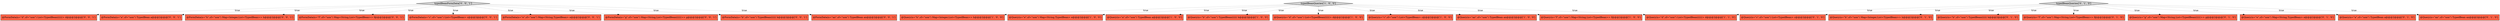 digraph {
24 [style = filled, label = "@FormData(n=\"d\",cf=\"uon\") List<TypedBean((((((> d@@@2@@@['0', '0', '1']", fillcolor = tomato, shape = box image = "AAA0AAABBB3BBB"];
6 [style = filled, label = "@Query(n=\"h\",cf=\"uon\") Map<Integer,List<TypedBean>> h@@@2@@@['1', '0', '0']", fillcolor = tomato, shape = box image = "AAA0AAABBB1BBB"];
9 [style = filled, label = "@Query(n=\"d\",cf=\"uon\") List<TypedBean((((((> d@@@2@@@['1', '1', '0']", fillcolor = tomato, shape = box image = "AAA0AAABBB1BBB"];
14 [style = filled, label = "@Query(n=\"c\",cf=\"uon\") List<TypedBean> c@@@2@@@['0', '1', '0']", fillcolor = tomato, shape = box image = "AAA0AAABBB2BBB"];
19 [style = filled, label = "@FormData(n=\"a\",cf=\"uon\") TypedBean a@@@2@@@['0', '0', '1']", fillcolor = tomato, shape = box image = "AAA0AAABBB3BBB"];
3 [style = filled, label = "@Query(n=\"e\",cf=\"uon\") Map<String,TypedBean> e@@@2@@@['1', '0', '0']", fillcolor = tomato, shape = box image = "AAA0AAABBB1BBB"];
25 [style = filled, label = "@FormData(n=\"h\",cf=\"uon\") Map<Integer,List<TypedBean>> h@@@2@@@['0', '0', '1']", fillcolor = tomato, shape = box image = "AAA0AAABBB3BBB"];
4 [style = filled, label = "@Query(n=\"a\",cf=\"uon\") TypedBean a@@@2@@@['1', '0', '0']", fillcolor = tomato, shape = box image = "AAA0AAABBB1BBB"];
5 [style = filled, label = "@Query(n=\"b\",cf=\"uon\") TypedBean(((((( b@@@2@@@['1', '0', '0']", fillcolor = tomato, shape = box image = "AAA0AAABBB1BBB"];
11 [style = filled, label = "@Query(n=\"h\",cf=\"uon\") Map<Integer,List<TypedBean>> h@@@2@@@['0', '1', '0']", fillcolor = tomato, shape = box image = "AAA0AAABBB2BBB"];
23 [style = filled, label = "@FormData(n=\"f\",cf=\"uon\") Map<String,List<TypedBean>> f@@@2@@@['0', '0', '1']", fillcolor = tomato, shape = box image = "AAA0AAABBB3BBB"];
10 [style = filled, label = "@Query(n=\"b\",cf=\"uon\") TypedBean(((((( b@@@2@@@['0', '1', '0']", fillcolor = tomato, shape = box image = "AAA0AAABBB2BBB"];
20 [style = filled, label = "@FormData(n=\"c\",cf=\"uon\") List<TypedBean> c@@@2@@@['0', '0', '1']", fillcolor = tomato, shape = box image = "AAA0AAABBB3BBB"];
2 [style = filled, label = "@Query(n=\"d\",cf=\"uon\") List<TypedBean((((((> d@@@2@@@['1', '0', '0']", fillcolor = tomato, shape = box image = "AAA0AAABBB1BBB"];
13 [style = filled, label = "@Query(n=\"f\",cf=\"uon\") Map<String,List<TypedBean>> f@@@2@@@['0', '1', '0']", fillcolor = tomato, shape = box image = "AAA0AAABBB2BBB"];
15 [style = filled, label = "@Query(n=\"g\",cf=\"uon\") Map<String,List<TypedBean((((((>> g@@@2@@@['0', '1', '0']", fillcolor = tomato, shape = box image = "AAA0AAABBB2BBB"];
28 [style = filled, label = "@FormData(n=\"e\",cf=\"uon\") Map<String,TypedBean> e@@@2@@@['0', '0', '1']", fillcolor = tomato, shape = box image = "AAA0AAABBB3BBB"];
21 [style = filled, label = "@FormData(n=\"g\",cf=\"uon\") Map<String,List<TypedBean((((((>> g@@@2@@@['0', '0', '1']", fillcolor = tomato, shape = box image = "AAA0AAABBB3BBB"];
16 [style = filled, label = "@Query(n=\"e\",cf=\"uon\") Map<String,TypedBean> e@@@2@@@['0', '1', '0']", fillcolor = tomato, shape = box image = "AAA0AAABBB2BBB"];
22 [style = filled, label = "@FormData(n=\"b\",cf=\"uon\") TypedBean(((((( b@@@2@@@['0', '0', '1']", fillcolor = tomato, shape = box image = "AAA0AAABBB3BBB"];
26 [style = filled, label = "typedBeanFormData['0', '0', '1']", fillcolor = lightgray, shape = diamond image = "AAA0AAABBB3BBB"];
8 [style = filled, label = "@Query(n=\"c\",cf=\"uon\") List<TypedBean> c@@@2@@@['1', '0', '0']", fillcolor = tomato, shape = box image = "AAA0AAABBB1BBB"];
18 [style = filled, label = "typedBeanQueries['0', '1', '0']", fillcolor = lightgray, shape = diamond image = "AAA0AAABBB2BBB"];
27 [style = filled, label = "@FormData(n=\"an\",cf=\"uon\") TypedBean an@@@2@@@['0', '0', '1']", fillcolor = tomato, shape = box image = "AAA0AAABBB3BBB"];
12 [style = filled, label = "@Query(n=\"a\",cf=\"uon\") TypedBean a@@@2@@@['0', '1', '0']", fillcolor = tomato, shape = box image = "AAA0AAABBB2BBB"];
17 [style = filled, label = "@Query(n=\"an\",cf=\"uon\") TypedBean an@@@2@@@['0', '1', '0']", fillcolor = tomato, shape = box image = "AAA0AAABBB2BBB"];
0 [style = filled, label = "typedBeanQueries['1', '0', '0']", fillcolor = lightgray, shape = diamond image = "AAA0AAABBB1BBB"];
1 [style = filled, label = "@Query(n=\"an\",cf=\"uon\") TypedBean an@@@2@@@['1', '0', '0']", fillcolor = tomato, shape = box image = "AAA0AAABBB1BBB"];
7 [style = filled, label = "@Query(n=\"f\",cf=\"uon\") Map<String,List<TypedBean>> f@@@2@@@['1', '0', '0']", fillcolor = tomato, shape = box image = "AAA0AAABBB1BBB"];
0->5 [style = dotted, label="true"];
18->16 [style = dotted, label="true"];
26->25 [style = dotted, label="true"];
26->27 [style = dotted, label="true"];
0->4 [style = dotted, label="true"];
18->15 [style = dotted, label="true"];
26->20 [style = dotted, label="true"];
26->19 [style = dotted, label="true"];
26->23 [style = dotted, label="true"];
26->22 [style = dotted, label="true"];
0->6 [style = dotted, label="true"];
18->14 [style = dotted, label="true"];
0->8 [style = dotted, label="true"];
18->10 [style = dotted, label="true"];
18->11 [style = dotted, label="true"];
18->12 [style = dotted, label="true"];
26->21 [style = dotted, label="true"];
26->28 [style = dotted, label="true"];
26->24 [style = dotted, label="true"];
18->9 [style = dotted, label="true"];
0->3 [style = dotted, label="true"];
18->17 [style = dotted, label="true"];
0->2 [style = dotted, label="true"];
0->9 [style = dotted, label="true"];
0->7 [style = dotted, label="true"];
0->1 [style = dotted, label="true"];
18->13 [style = dotted, label="true"];
}
